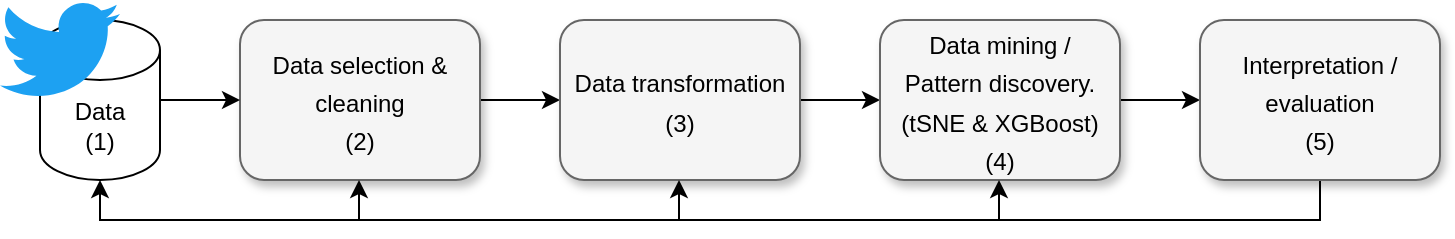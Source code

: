 <mxfile version="13.8.8" type="google"><diagram name="Page-1" id="b98fa263-6416-c6ec-5b7d-78bf54ef71d0"><mxGraphModel dx="1422" dy="747" grid="1" gridSize="10" guides="1" tooltips="1" connect="1" arrows="1" fold="1" page="1" pageScale="1.5" pageWidth="1169" pageHeight="826" background="#ffffff" math="0" shadow="0"><root><mxCell id="0" style=";html=1;"/><mxCell id="1" style=";html=1;" parent="0"/><mxCell id="5RF-u246x97TFhl46VcZ-7" style="edgeStyle=orthogonalEdgeStyle;rounded=0;orthogonalLoop=1;jettySize=auto;html=1;entryX=0;entryY=0.5;entryDx=0;entryDy=0;" edge="1" parent="1" source="5RF-u246x97TFhl46VcZ-1" target="5RF-u246x97TFhl46VcZ-3"><mxGeometry relative="1" as="geometry"/></mxCell><mxCell id="5RF-u246x97TFhl46VcZ-1" value="&lt;font&gt;&lt;font style=&quot;font-size: 12px&quot;&gt;Data selection &amp;amp; cleaning&lt;br&gt;(2)&lt;/font&gt;&lt;br&gt;&lt;/font&gt;" style="whiteSpace=wrap;html=1;rounded=1;shadow=1;strokeWidth=1;fontSize=16;align=center;fillColor=#f5f5f5;strokeColor=#666666;" vertex="1" parent="1"><mxGeometry x="350" y="120" width="120" height="80" as="geometry"/></mxCell><mxCell id="5RF-u246x97TFhl46VcZ-8" style="edgeStyle=orthogonalEdgeStyle;rounded=0;orthogonalLoop=1;jettySize=auto;html=1;" edge="1" parent="1" source="5RF-u246x97TFhl46VcZ-3" target="5RF-u246x97TFhl46VcZ-4"><mxGeometry relative="1" as="geometry"/></mxCell><mxCell id="5RF-u246x97TFhl46VcZ-3" value="&lt;font&gt;&lt;font style=&quot;font-size: 12px&quot;&gt;Data transformation&lt;br&gt;(3)&lt;/font&gt;&lt;br&gt;&lt;/font&gt;" style="whiteSpace=wrap;html=1;rounded=1;shadow=1;strokeWidth=1;fontSize=16;align=center;fillColor=#f5f5f5;strokeColor=#666666;" vertex="1" parent="1"><mxGeometry x="510" y="120" width="120" height="80" as="geometry"/></mxCell><mxCell id="5RF-u246x97TFhl46VcZ-10" style="edgeStyle=orthogonalEdgeStyle;rounded=0;orthogonalLoop=1;jettySize=auto;html=1;entryX=0;entryY=0.5;entryDx=0;entryDy=0;" edge="1" parent="1" source="5RF-u246x97TFhl46VcZ-4" target="5RF-u246x97TFhl46VcZ-9"><mxGeometry relative="1" as="geometry"/></mxCell><mxCell id="5RF-u246x97TFhl46VcZ-4" value="&lt;font&gt;&lt;font style=&quot;font-size: 12px&quot;&gt;Data mining /&lt;br&gt;Pattern discovery.&lt;br&gt;(tSNE &amp;amp; XGBoost)&lt;br&gt;(4)&lt;/font&gt;&lt;br&gt;&lt;/font&gt;" style="whiteSpace=wrap;html=1;rounded=1;shadow=1;strokeWidth=1;fontSize=16;align=center;fillColor=#f5f5f5;strokeColor=#666666;" vertex="1" parent="1"><mxGeometry x="670" y="120" width="120" height="80" as="geometry"/></mxCell><mxCell id="5RF-u246x97TFhl46VcZ-15" style="edgeStyle=orthogonalEdgeStyle;rounded=0;orthogonalLoop=1;jettySize=auto;html=1;" edge="1" parent="1" source="5RF-u246x97TFhl46VcZ-9"><mxGeometry relative="1" as="geometry"><mxPoint x="280" y="200" as="targetPoint"/><Array as="points"><mxPoint x="890" y="220"/><mxPoint x="280" y="220"/></Array></mxGeometry></mxCell><mxCell id="5RF-u246x97TFhl46VcZ-9" value="&lt;font&gt;&lt;font style=&quot;font-size: 12px&quot;&gt;Interpretation / evaluation&lt;br&gt;(5)&lt;/font&gt;&lt;br&gt;&lt;/font&gt;" style="whiteSpace=wrap;html=1;rounded=1;shadow=1;strokeWidth=1;fontSize=16;align=center;fillColor=#f5f5f5;strokeColor=#666666;" vertex="1" parent="1"><mxGeometry x="830" y="120" width="120" height="80" as="geometry"/></mxCell><mxCell id="5RF-u246x97TFhl46VcZ-19" style="edgeStyle=orthogonalEdgeStyle;rounded=0;orthogonalLoop=1;jettySize=auto;html=1;" edge="1" parent="1"><mxGeometry relative="1" as="geometry"><mxPoint x="729.5" y="200" as="targetPoint"/><mxPoint x="729.5" y="220" as="sourcePoint"/></mxGeometry></mxCell><mxCell id="5RF-u246x97TFhl46VcZ-20" style="edgeStyle=orthogonalEdgeStyle;rounded=0;orthogonalLoop=1;jettySize=auto;html=1;" edge="1" parent="1"><mxGeometry relative="1" as="geometry"><mxPoint x="569.5" y="200" as="targetPoint"/><mxPoint x="569.5" y="220" as="sourcePoint"/></mxGeometry></mxCell><mxCell id="5RF-u246x97TFhl46VcZ-21" style="edgeStyle=orthogonalEdgeStyle;rounded=0;orthogonalLoop=1;jettySize=auto;html=1;" edge="1" parent="1"><mxGeometry relative="1" as="geometry"><mxPoint x="409.5" y="200" as="targetPoint"/><mxPoint x="409.5" y="220" as="sourcePoint"/></mxGeometry></mxCell><mxCell id="5RF-u246x97TFhl46VcZ-22" style="edgeStyle=orthogonalEdgeStyle;rounded=0;orthogonalLoop=1;jettySize=auto;html=1;entryX=0;entryY=0.5;entryDx=0;entryDy=0;" edge="1" parent="1" target="5RF-u246x97TFhl46VcZ-1"><mxGeometry relative="1" as="geometry"><mxPoint x="350" y="165.04" as="targetPoint"/><mxPoint x="310" y="160" as="sourcePoint"/><Array as="points"><mxPoint x="320" y="160"/></Array></mxGeometry></mxCell><mxCell id="5RF-u246x97TFhl46VcZ-26" value="" style="group" vertex="1" connectable="0" parent="1"><mxGeometry x="230" y="110" width="80" height="90" as="geometry"/></mxCell><mxCell id="5RF-u246x97TFhl46VcZ-24" value="Data&lt;br&gt;(1)" style="shape=cylinder3;whiteSpace=wrap;html=1;boundedLbl=1;backgroundOutline=1;size=15;" vertex="1" parent="5RF-u246x97TFhl46VcZ-26"><mxGeometry x="20" y="10" width="60" height="80" as="geometry"/></mxCell><mxCell id="5RF-u246x97TFhl46VcZ-25" value="" style="dashed=0;outlineConnect=0;html=1;align=center;labelPosition=center;verticalLabelPosition=bottom;verticalAlign=top;shape=mxgraph.weblogos.twitter;fillColor=#1DA1F2;strokeColor=none" vertex="1" parent="5RF-u246x97TFhl46VcZ-26"><mxGeometry width="60" height="50" as="geometry"/></mxCell></root></mxGraphModel></diagram></mxfile>
